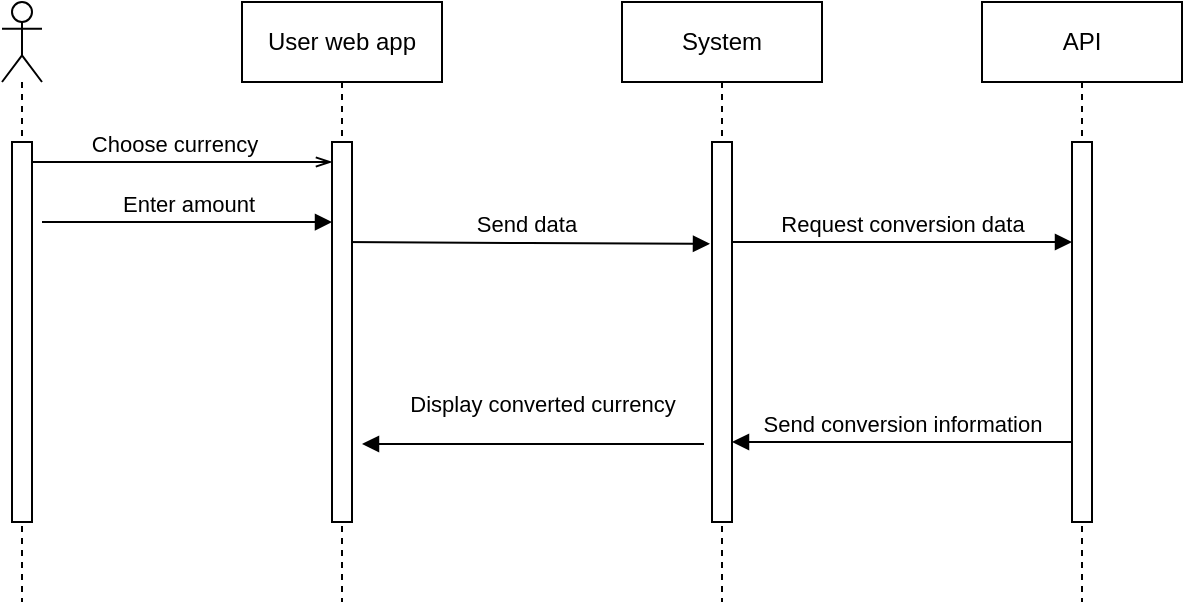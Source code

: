 <mxfile version="15.4.1" type="device"><diagram name="Page-1" id="13e1069c-82ec-6db2-03f1-153e76fe0fe0"><mxGraphModel dx="1186" dy="668" grid="1" gridSize="10" guides="1" tooltips="1" connect="1" arrows="1" fold="1" page="1" pageScale="1" pageWidth="1700" pageHeight="1100" background="none" math="0" shadow="0"><root><mxCell id="0"/><mxCell id="1" parent="0"/><mxCell id="nPXLlngGWn1pgbZkxLt2-4" value="Choose currency" style="html=1;verticalAlign=bottom;endArrow=openThin;rounded=0;edgeStyle=orthogonalEdgeStyle;exitX=0.5;exitY=0.067;exitDx=0;exitDy=0;exitPerimeter=0;endFill=0;" parent="1" source="nPXLlngGWn1pgbZkxLt2-2" target="nPXLlngGWn1pgbZkxLt2-6" edge="1"><mxGeometry width="80" relative="1" as="geometry"><mxPoint x="270" y="220" as="sourcePoint"/><mxPoint x="350" y="220" as="targetPoint"/><Array as="points"><mxPoint x="380" y="220"/><mxPoint x="380" y="220"/></Array></mxGeometry></mxCell><mxCell id="nPXLlngGWn1pgbZkxLt2-1" value="" style="shape=umlLifeline;participant=umlActor;perimeter=lifelinePerimeter;whiteSpace=wrap;html=1;container=1;collapsible=0;recursiveResize=0;verticalAlign=top;spacingTop=36;outlineConnect=0;" parent="1" vertex="1"><mxGeometry x="250" y="140" width="20" height="300" as="geometry"/></mxCell><mxCell id="nPXLlngGWn1pgbZkxLt2-2" value="" style="html=1;points=[];perimeter=orthogonalPerimeter;" parent="nPXLlngGWn1pgbZkxLt2-1" vertex="1"><mxGeometry x="5" y="70" width="10" height="190" as="geometry"/></mxCell><mxCell id="nPXLlngGWn1pgbZkxLt2-10" value="Enter amount" style="html=1;verticalAlign=bottom;endArrow=block;rounded=0;edgeStyle=orthogonalEdgeStyle;" parent="1" edge="1"><mxGeometry width="80" relative="1" as="geometry"><mxPoint x="270" y="250" as="sourcePoint"/><mxPoint x="415" y="250.05" as="targetPoint"/><Array as="points"><mxPoint x="380" y="249.95"/><mxPoint x="380" y="249.95"/></Array></mxGeometry></mxCell><mxCell id="nPXLlngGWn1pgbZkxLt2-7" value="Send data" style="html=1;verticalAlign=bottom;endArrow=block;rounded=0;edgeStyle=orthogonalEdgeStyle;entryX=-0.1;entryY=0.268;entryDx=0;entryDy=0;entryPerimeter=0;" parent="1" target="nPXLlngGWn1pgbZkxLt2-17" edge="1"><mxGeometry width="80" relative="1" as="geometry"><mxPoint x="420" y="260" as="sourcePoint"/><mxPoint x="600" y="260" as="targetPoint"/><Array as="points"/></mxGeometry></mxCell><mxCell id="nPXLlngGWn1pgbZkxLt2-5" value="User web app" style="shape=umlLifeline;perimeter=lifelinePerimeter;whiteSpace=wrap;html=1;container=1;collapsible=0;recursiveResize=0;outlineConnect=0;" parent="1" vertex="1"><mxGeometry x="370" y="140" width="100" height="300" as="geometry"/></mxCell><mxCell id="nPXLlngGWn1pgbZkxLt2-6" value="" style="html=1;points=[];perimeter=orthogonalPerimeter;" parent="nPXLlngGWn1pgbZkxLt2-5" vertex="1"><mxGeometry x="45" y="70" width="10" height="190" as="geometry"/></mxCell><mxCell id="nPXLlngGWn1pgbZkxLt2-8" value="System" style="shape=umlLifeline;perimeter=lifelinePerimeter;whiteSpace=wrap;html=1;container=1;collapsible=0;recursiveResize=0;outlineConnect=0;" parent="1" vertex="1"><mxGeometry x="560" y="140" width="100" height="300" as="geometry"/></mxCell><mxCell id="nPXLlngGWn1pgbZkxLt2-17" value="" style="html=1;points=[];perimeter=orthogonalPerimeter;" parent="nPXLlngGWn1pgbZkxLt2-8" vertex="1"><mxGeometry x="45" y="70" width="10" height="190" as="geometry"/></mxCell><mxCell id="nPXLlngGWn1pgbZkxLt2-18" value="Request conversion data" style="html=1;verticalAlign=bottom;endArrow=block;rounded=0;edgeStyle=orthogonalEdgeStyle;strokeColor=#000000;" parent="nPXLlngGWn1pgbZkxLt2-8" edge="1"><mxGeometry width="80" relative="1" as="geometry"><mxPoint x="55" y="120" as="sourcePoint"/><mxPoint x="225" y="120" as="targetPoint"/><Array as="points"><mxPoint x="165" y="120"/><mxPoint x="165" y="120"/></Array></mxGeometry></mxCell><mxCell id="nPXLlngGWn1pgbZkxLt2-14" value="API" style="shape=umlLifeline;perimeter=lifelinePerimeter;whiteSpace=wrap;html=1;container=1;collapsible=0;recursiveResize=0;outlineConnect=0;" parent="1" vertex="1"><mxGeometry x="740" y="140" width="100" height="300" as="geometry"/></mxCell><mxCell id="nPXLlngGWn1pgbZkxLt2-19" value="" style="html=1;points=[];perimeter=orthogonalPerimeter;" parent="nPXLlngGWn1pgbZkxLt2-14" vertex="1"><mxGeometry x="45" y="70" width="10" height="190" as="geometry"/></mxCell><mxCell id="nPXLlngGWn1pgbZkxLt2-22" value="Display converted currency" style="html=1;verticalAlign=bottom;endArrow=none;rounded=0;edgeStyle=orthogonalEdgeStyle;endFill=0;startArrow=block;startFill=1;entryX=-0.4;entryY=0.795;entryDx=0;entryDy=0;entryPerimeter=0;" parent="1" target="nPXLlngGWn1pgbZkxLt2-17" edge="1"><mxGeometry x="0.053" y="11" width="80" relative="1" as="geometry"><mxPoint x="430" y="361" as="sourcePoint"/><mxPoint x="600" y="360" as="targetPoint"/><Array as="points"><mxPoint x="510" y="361"/><mxPoint x="510" y="361"/></Array><mxPoint as="offset"/></mxGeometry></mxCell><mxCell id="nPXLlngGWn1pgbZkxLt2-16" value="Send conversion information" style="html=1;verticalAlign=bottom;endArrow=none;rounded=0;edgeStyle=orthogonalEdgeStyle;endFill=0;startArrow=block;startFill=1;" parent="1" edge="1"><mxGeometry width="80" relative="1" as="geometry"><mxPoint x="615" y="360" as="sourcePoint"/><mxPoint x="785" y="360" as="targetPoint"/><Array as="points"><mxPoint x="625" y="360"/></Array></mxGeometry></mxCell></root></mxGraphModel></diagram></mxfile>